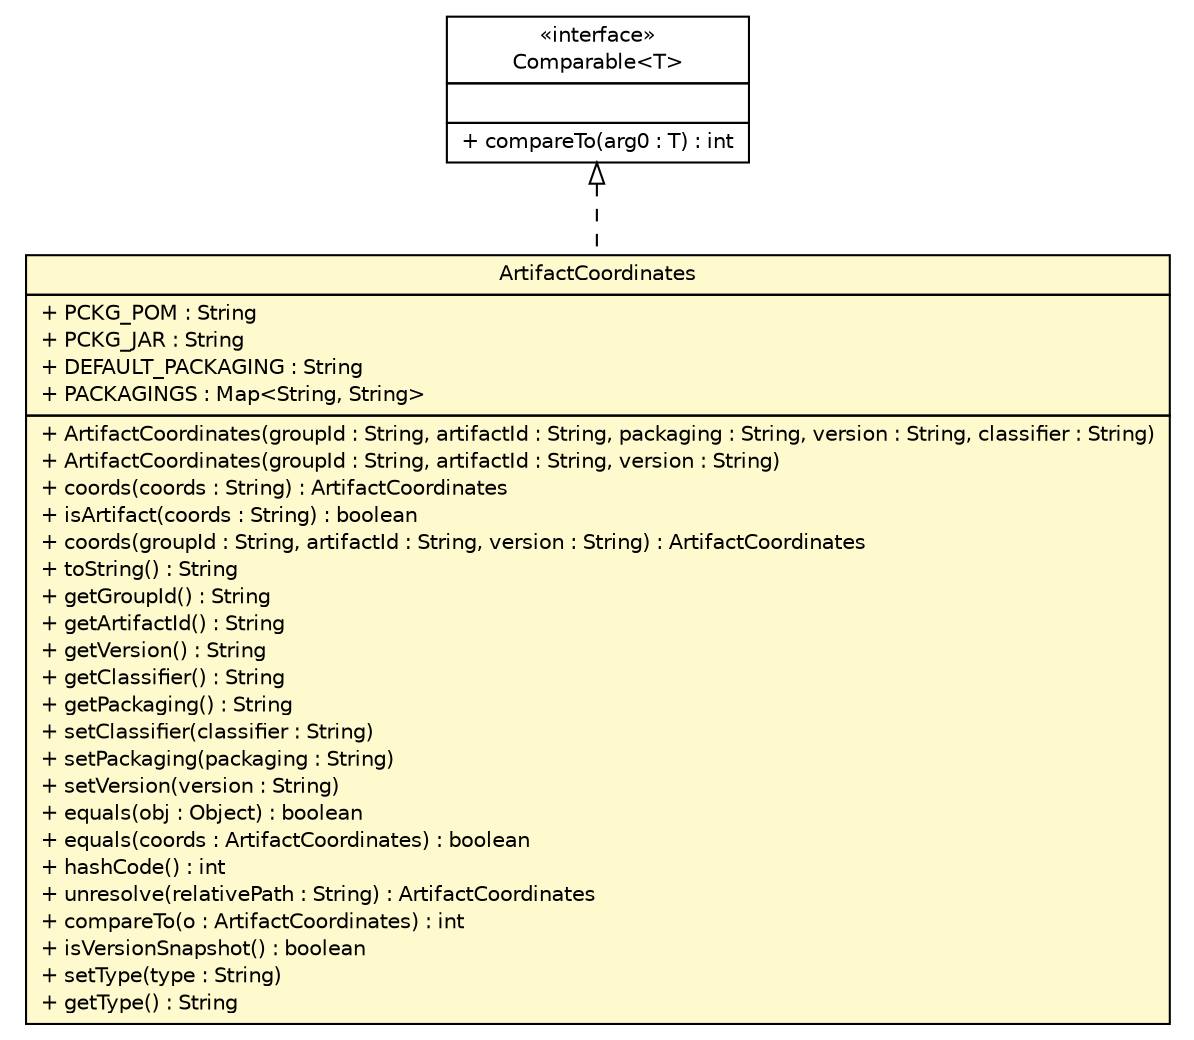 #!/usr/local/bin/dot
#
# Class diagram 
# Generated by UMLGraph version R5_6 (http://www.umlgraph.org/)
#

digraph G {
	edge [fontname="Helvetica",fontsize=10,labelfontname="Helvetica",labelfontsize=10];
	node [fontname="Helvetica",fontsize=10,shape=plaintext];
	nodesep=0.25;
	ranksep=0.5;
	// sorcer.util.ArtifactCoordinates
	c98352 [label=<<table title="sorcer.util.ArtifactCoordinates" border="0" cellborder="1" cellspacing="0" cellpadding="2" port="p" bgcolor="lemonChiffon" href="./ArtifactCoordinates.html">
		<tr><td><table border="0" cellspacing="0" cellpadding="1">
<tr><td align="center" balign="center"> ArtifactCoordinates </td></tr>
		</table></td></tr>
		<tr><td><table border="0" cellspacing="0" cellpadding="1">
<tr><td align="left" balign="left"> + PCKG_POM : String </td></tr>
<tr><td align="left" balign="left"> + PCKG_JAR : String </td></tr>
<tr><td align="left" balign="left"> + DEFAULT_PACKAGING : String </td></tr>
<tr><td align="left" balign="left"> + PACKAGINGS : Map&lt;String, String&gt; </td></tr>
		</table></td></tr>
		<tr><td><table border="0" cellspacing="0" cellpadding="1">
<tr><td align="left" balign="left"> + ArtifactCoordinates(groupId : String, artifactId : String, packaging : String, version : String, classifier : String) </td></tr>
<tr><td align="left" balign="left"> + ArtifactCoordinates(groupId : String, artifactId : String, version : String) </td></tr>
<tr><td align="left" balign="left"> + coords(coords : String) : ArtifactCoordinates </td></tr>
<tr><td align="left" balign="left"> + isArtifact(coords : String) : boolean </td></tr>
<tr><td align="left" balign="left"> + coords(groupId : String, artifactId : String, version : String) : ArtifactCoordinates </td></tr>
<tr><td align="left" balign="left"> + toString() : String </td></tr>
<tr><td align="left" balign="left"> + getGroupId() : String </td></tr>
<tr><td align="left" balign="left"> + getArtifactId() : String </td></tr>
<tr><td align="left" balign="left"> + getVersion() : String </td></tr>
<tr><td align="left" balign="left"> + getClassifier() : String </td></tr>
<tr><td align="left" balign="left"> + getPackaging() : String </td></tr>
<tr><td align="left" balign="left"> + setClassifier(classifier : String) </td></tr>
<tr><td align="left" balign="left"> + setPackaging(packaging : String) </td></tr>
<tr><td align="left" balign="left"> + setVersion(version : String) </td></tr>
<tr><td align="left" balign="left"> + equals(obj : Object) : boolean </td></tr>
<tr><td align="left" balign="left"> + equals(coords : ArtifactCoordinates) : boolean </td></tr>
<tr><td align="left" balign="left"> + hashCode() : int </td></tr>
<tr><td align="left" balign="left"> + unresolve(relativePath : String) : ArtifactCoordinates </td></tr>
<tr><td align="left" balign="left"> + compareTo(o : ArtifactCoordinates) : int </td></tr>
<tr><td align="left" balign="left"> + isVersionSnapshot() : boolean </td></tr>
<tr><td align="left" balign="left"> + setType(type : String) </td></tr>
<tr><td align="left" balign="left"> + getType() : String </td></tr>
		</table></td></tr>
		</table>>, URL="./ArtifactCoordinates.html", fontname="Helvetica", fontcolor="black", fontsize=10.0];
	//sorcer.util.ArtifactCoordinates implements java.lang.Comparable<T>
	c99012:p -> c98352:p [dir=back,arrowtail=empty,style=dashed];
	// java.lang.Comparable<T>
	c99012 [label=<<table title="java.lang.Comparable" border="0" cellborder="1" cellspacing="0" cellpadding="2" port="p" href="http://docs.oracle.com/javase/7/docs/api/java/lang/Comparable.html">
		<tr><td><table border="0" cellspacing="0" cellpadding="1">
<tr><td align="center" balign="center"> &#171;interface&#187; </td></tr>
<tr><td align="center" balign="center"> Comparable&lt;T&gt; </td></tr>
		</table></td></tr>
		<tr><td><table border="0" cellspacing="0" cellpadding="1">
<tr><td align="left" balign="left">  </td></tr>
		</table></td></tr>
		<tr><td><table border="0" cellspacing="0" cellpadding="1">
<tr><td align="left" balign="left"> + compareTo(arg0 : T) : int </td></tr>
		</table></td></tr>
		</table>>, URL="http://docs.oracle.com/javase/7/docs/api/java/lang/Comparable.html", fontname="Helvetica", fontcolor="black", fontsize=10.0];
}


